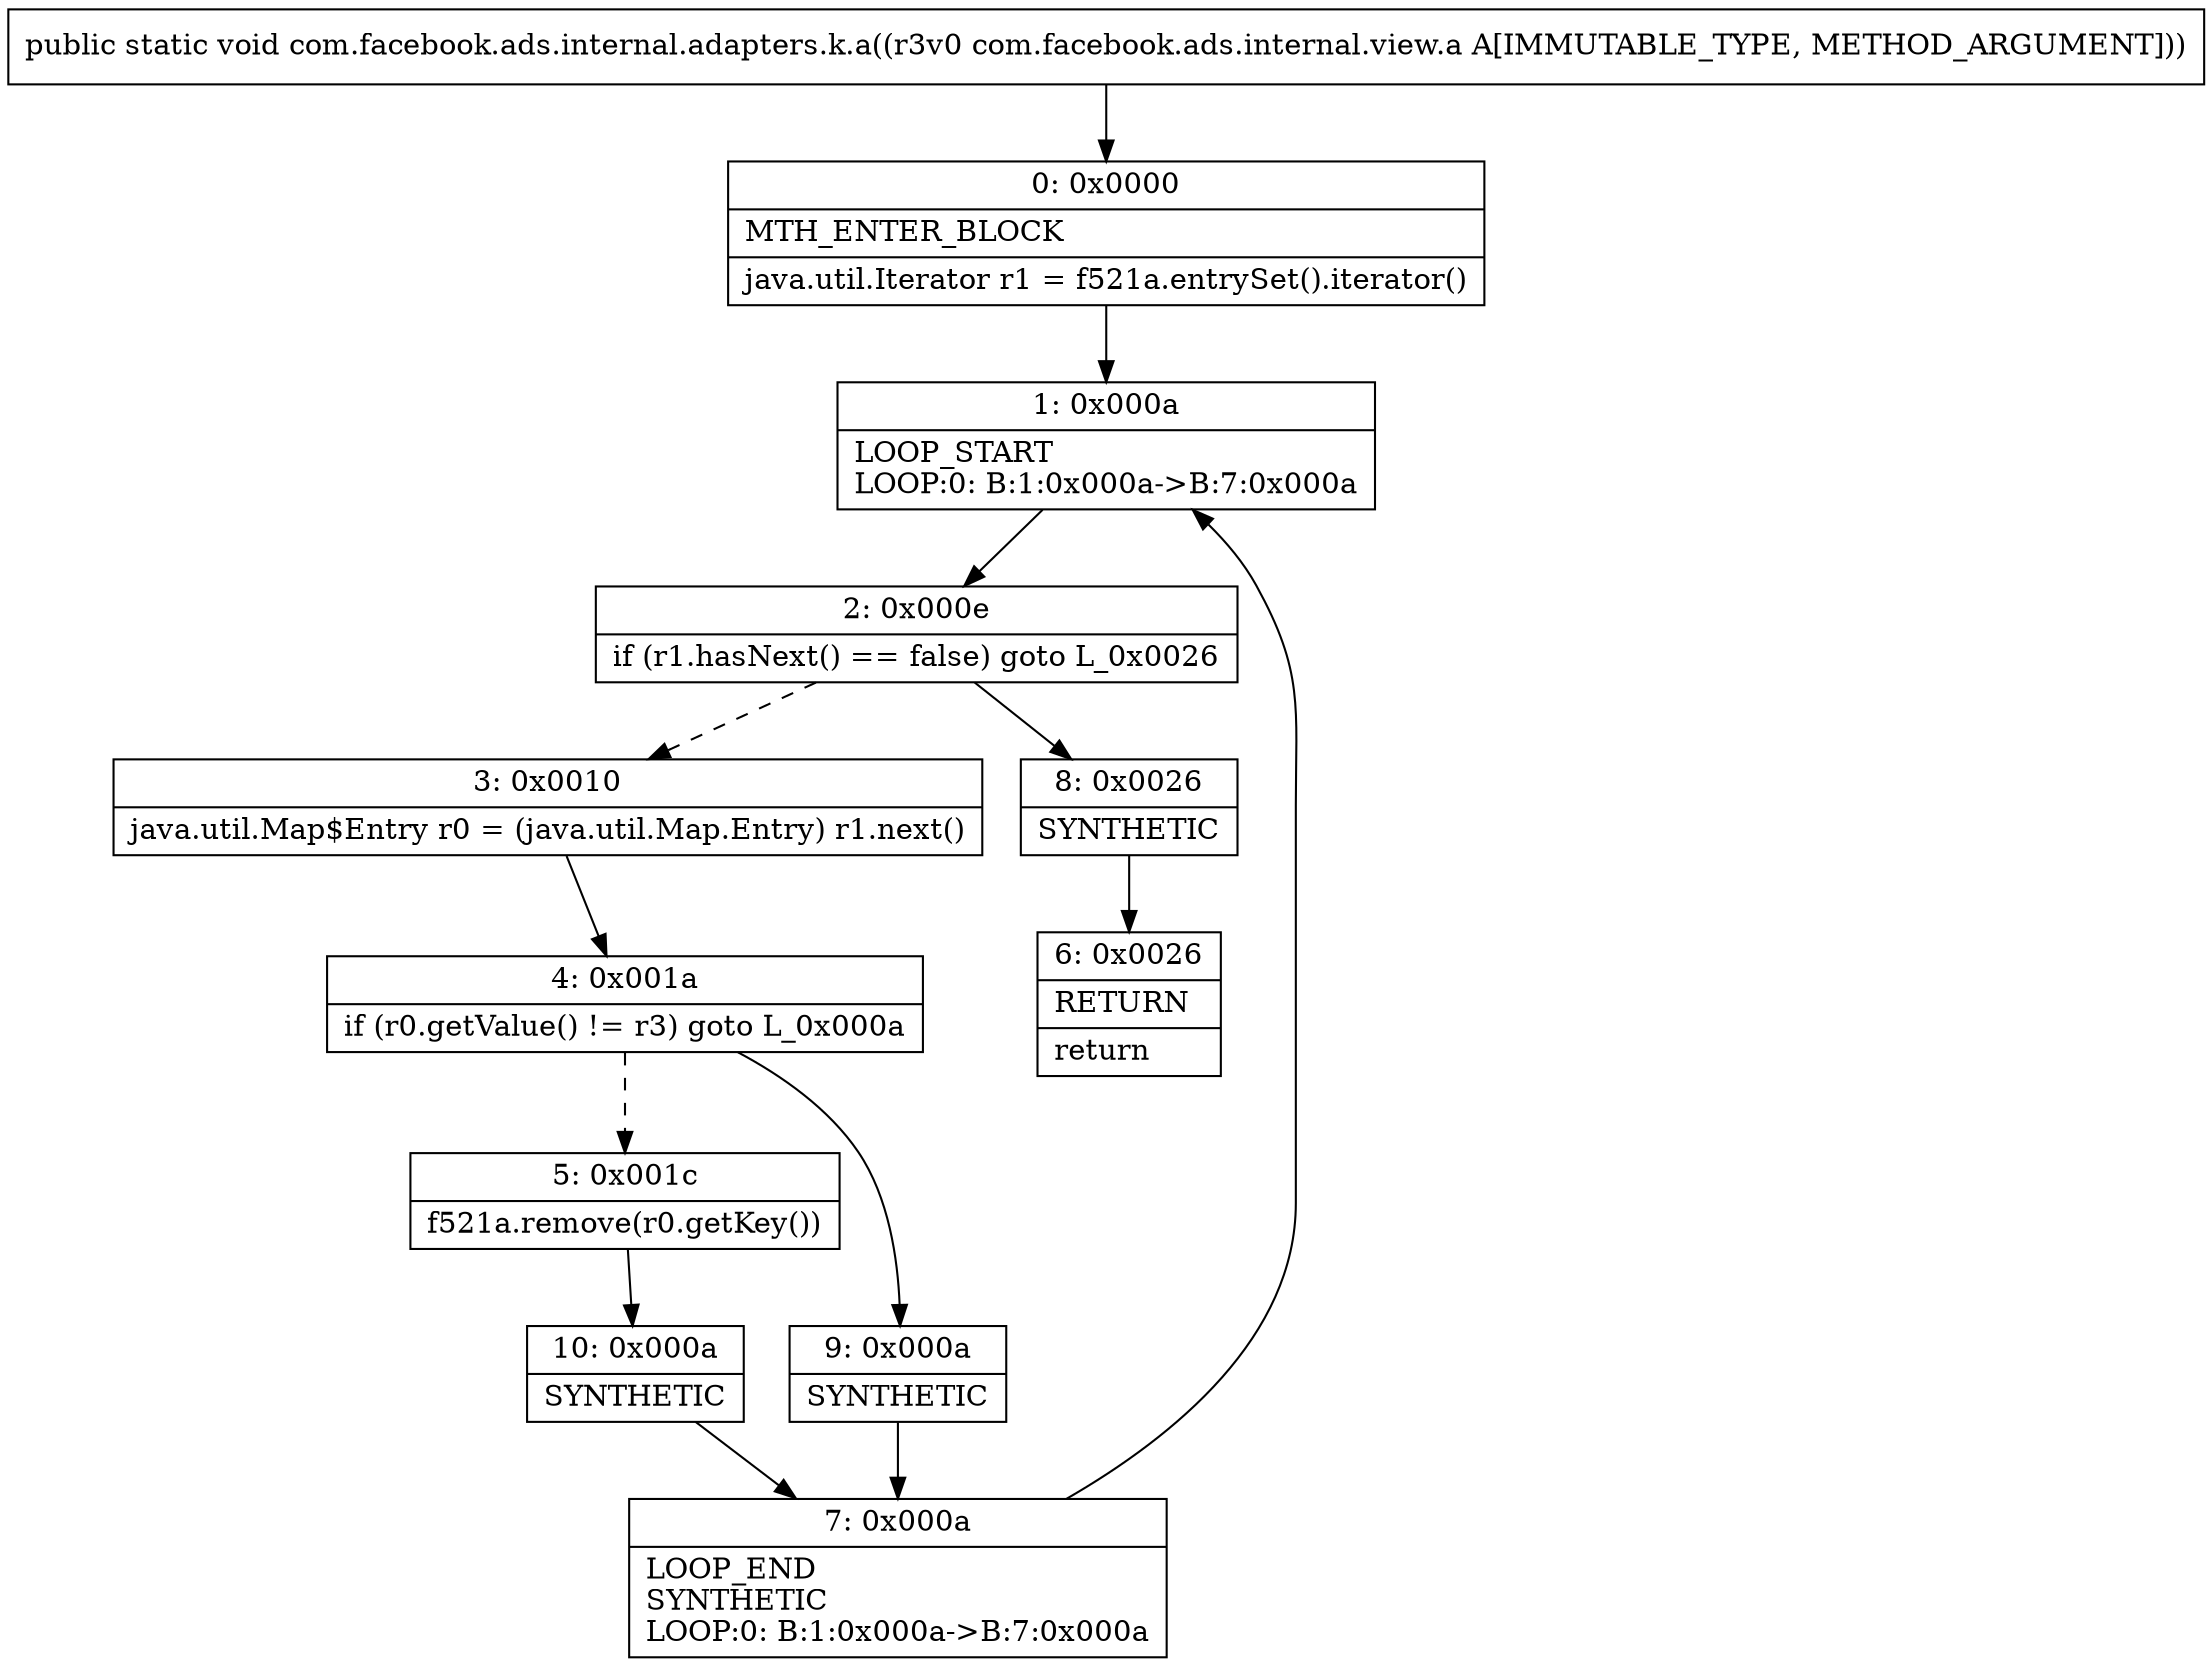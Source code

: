digraph "CFG forcom.facebook.ads.internal.adapters.k.a(Lcom\/facebook\/ads\/internal\/view\/a;)V" {
Node_0 [shape=record,label="{0\:\ 0x0000|MTH_ENTER_BLOCK\l|java.util.Iterator r1 = f521a.entrySet().iterator()\l}"];
Node_1 [shape=record,label="{1\:\ 0x000a|LOOP_START\lLOOP:0: B:1:0x000a\-\>B:7:0x000a\l}"];
Node_2 [shape=record,label="{2\:\ 0x000e|if (r1.hasNext() == false) goto L_0x0026\l}"];
Node_3 [shape=record,label="{3\:\ 0x0010|java.util.Map$Entry r0 = (java.util.Map.Entry) r1.next()\l}"];
Node_4 [shape=record,label="{4\:\ 0x001a|if (r0.getValue() != r3) goto L_0x000a\l}"];
Node_5 [shape=record,label="{5\:\ 0x001c|f521a.remove(r0.getKey())\l}"];
Node_6 [shape=record,label="{6\:\ 0x0026|RETURN\l|return\l}"];
Node_7 [shape=record,label="{7\:\ 0x000a|LOOP_END\lSYNTHETIC\lLOOP:0: B:1:0x000a\-\>B:7:0x000a\l}"];
Node_8 [shape=record,label="{8\:\ 0x0026|SYNTHETIC\l}"];
Node_9 [shape=record,label="{9\:\ 0x000a|SYNTHETIC\l}"];
Node_10 [shape=record,label="{10\:\ 0x000a|SYNTHETIC\l}"];
MethodNode[shape=record,label="{public static void com.facebook.ads.internal.adapters.k.a((r3v0 com.facebook.ads.internal.view.a A[IMMUTABLE_TYPE, METHOD_ARGUMENT])) }"];
MethodNode -> Node_0;
Node_0 -> Node_1;
Node_1 -> Node_2;
Node_2 -> Node_3[style=dashed];
Node_2 -> Node_8;
Node_3 -> Node_4;
Node_4 -> Node_5[style=dashed];
Node_4 -> Node_9;
Node_5 -> Node_10;
Node_7 -> Node_1;
Node_8 -> Node_6;
Node_9 -> Node_7;
Node_10 -> Node_7;
}

